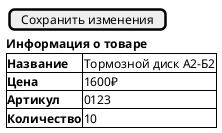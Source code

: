 @startsalt Список товаров
{
    {
        [Сохранить изменения]|
    }
    <b>Информация о товаре
    {#<b>Название |Тормозной диск А2-Б2
        <b>Цена|1600₽
        <b>Артикул|0123
        <b>Количество|10

      
    
    }
    
    
}
@endsalt